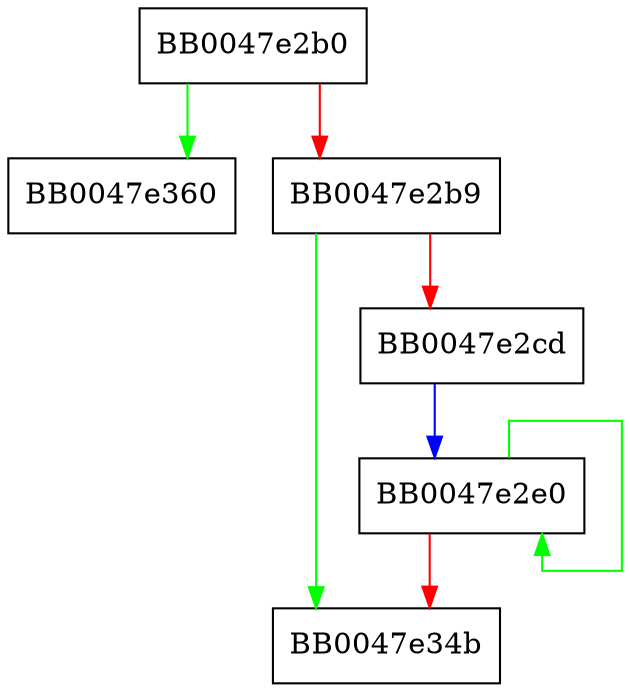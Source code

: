 digraph ssl_cert_clear_certs {
  node [shape="box"];
  graph [splines=ortho];
  BB0047e2b0 -> BB0047e360 [color="green"];
  BB0047e2b0 -> BB0047e2b9 [color="red"];
  BB0047e2b9 -> BB0047e34b [color="green"];
  BB0047e2b9 -> BB0047e2cd [color="red"];
  BB0047e2cd -> BB0047e2e0 [color="blue"];
  BB0047e2e0 -> BB0047e2e0 [color="green"];
  BB0047e2e0 -> BB0047e34b [color="red"];
}